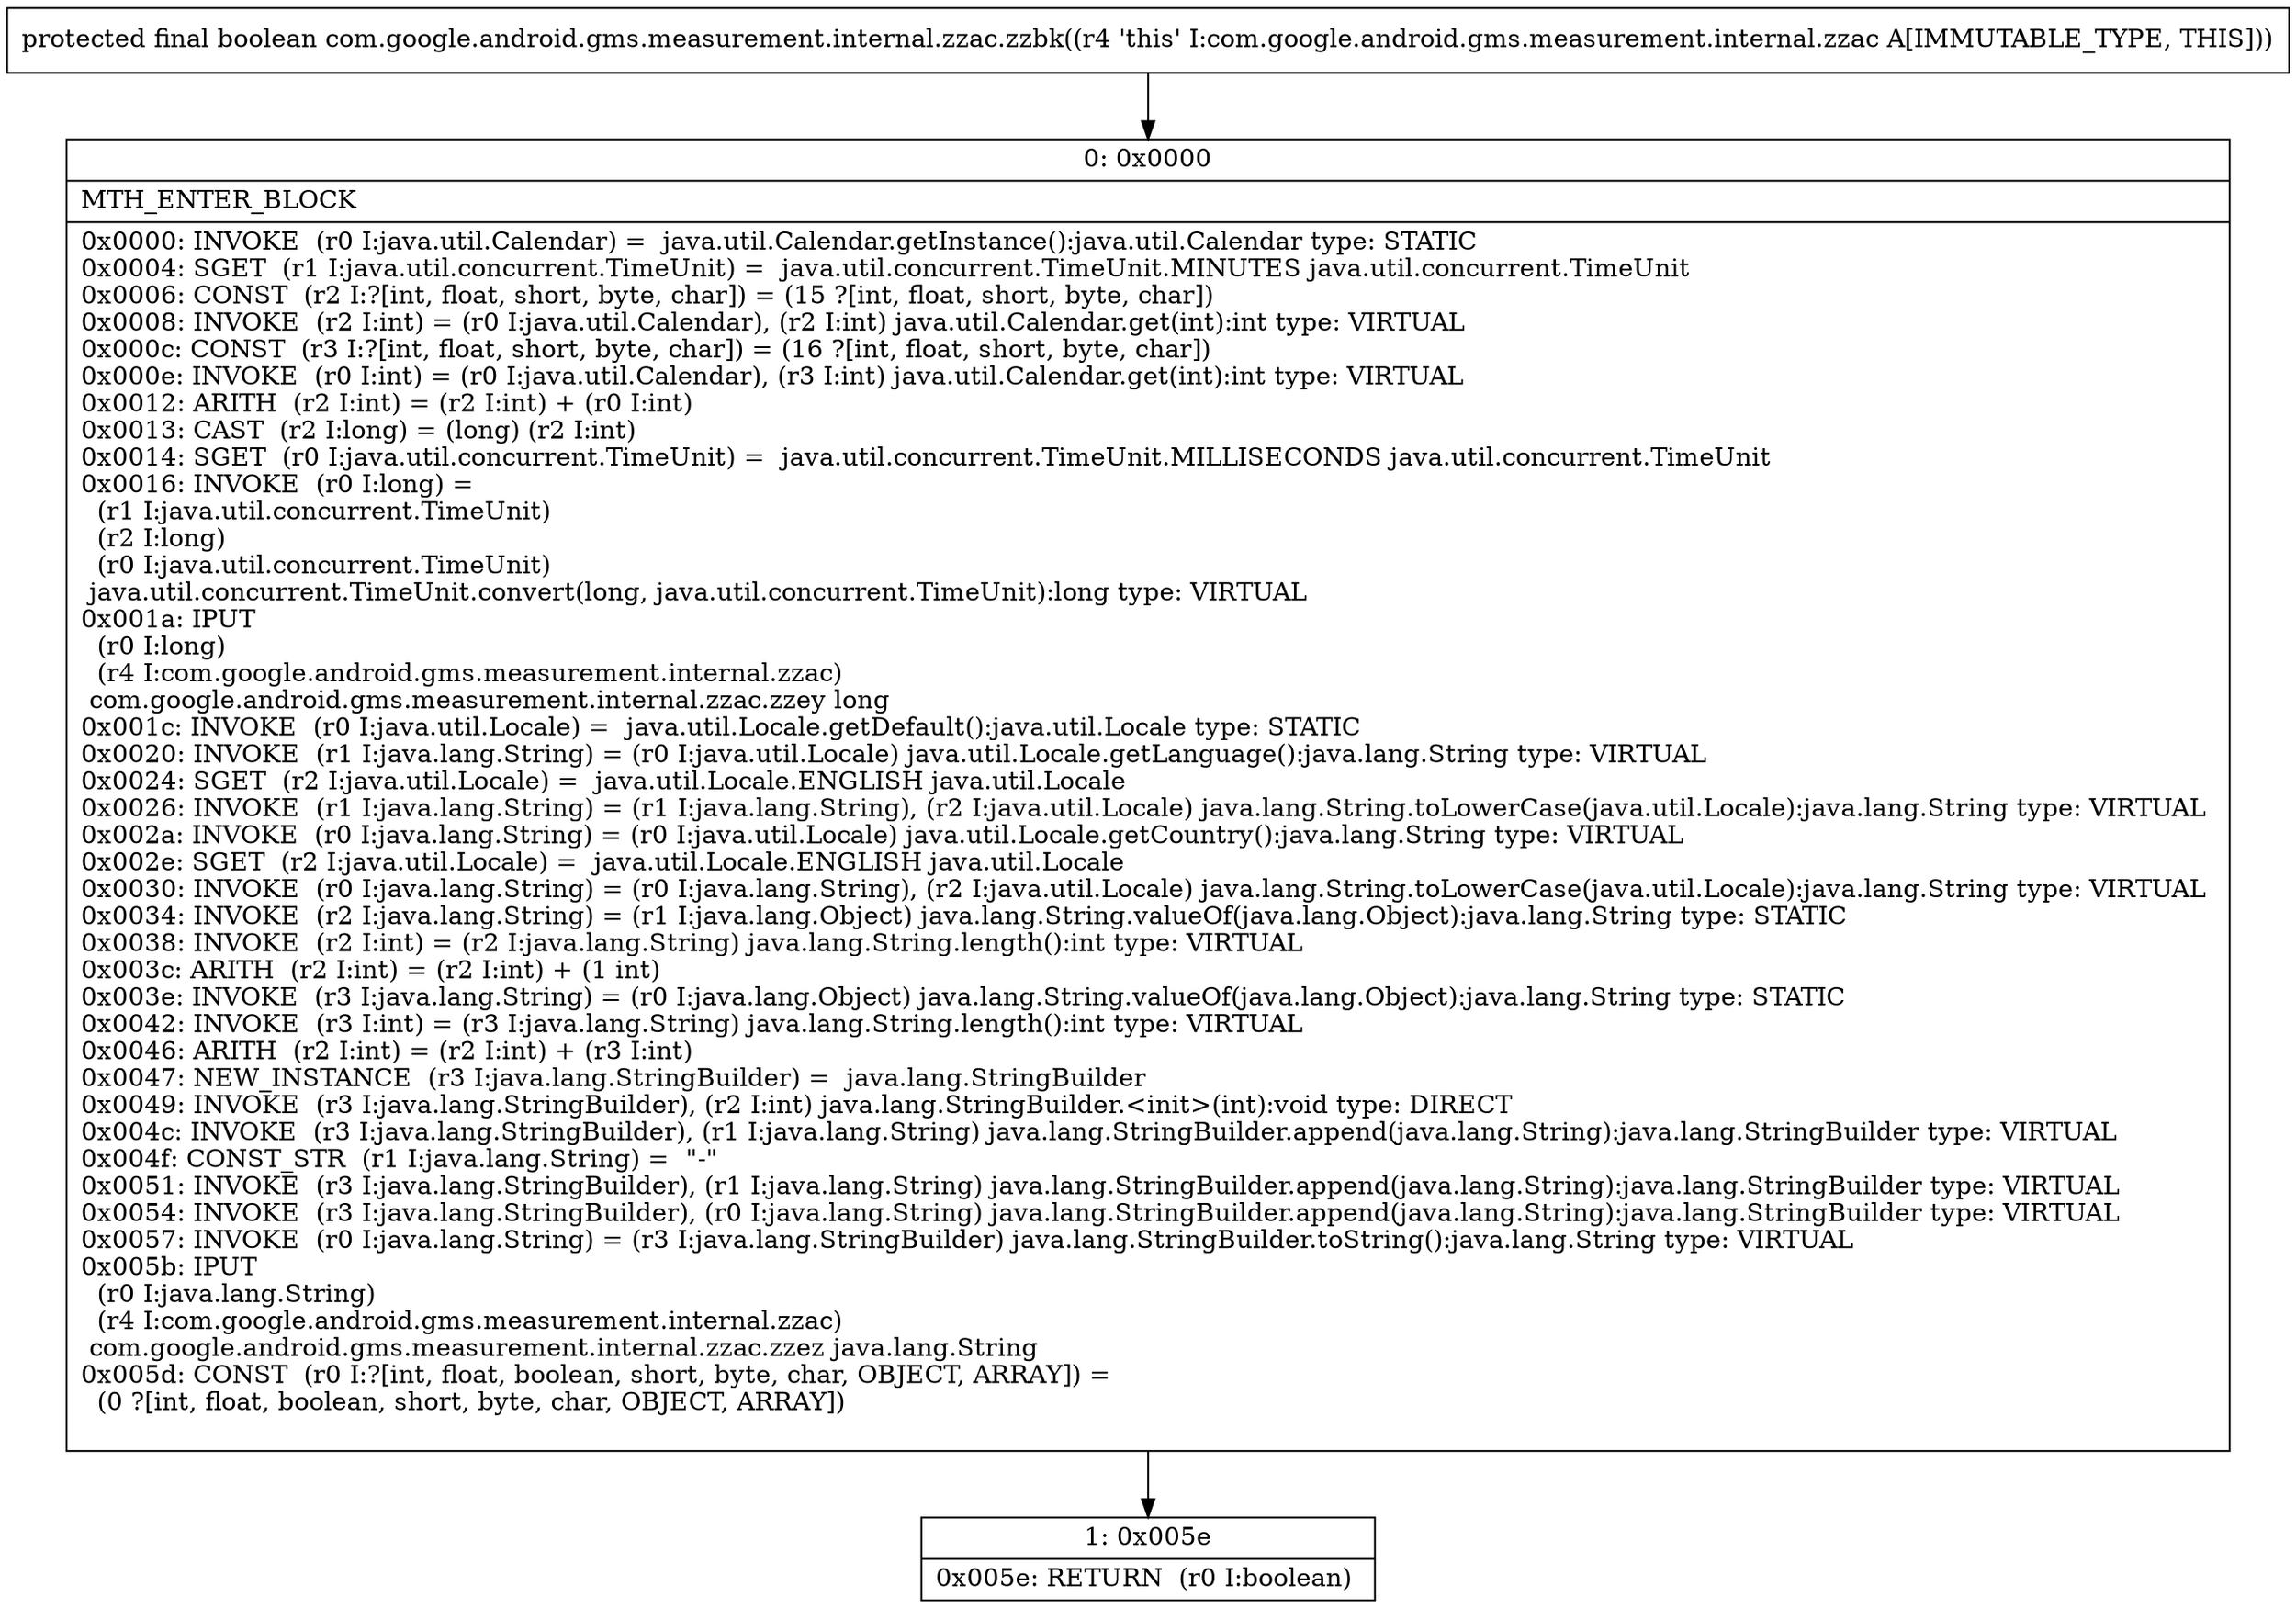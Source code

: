digraph "CFG forcom.google.android.gms.measurement.internal.zzac.zzbk()Z" {
Node_0 [shape=record,label="{0\:\ 0x0000|MTH_ENTER_BLOCK\l|0x0000: INVOKE  (r0 I:java.util.Calendar) =  java.util.Calendar.getInstance():java.util.Calendar type: STATIC \l0x0004: SGET  (r1 I:java.util.concurrent.TimeUnit) =  java.util.concurrent.TimeUnit.MINUTES java.util.concurrent.TimeUnit \l0x0006: CONST  (r2 I:?[int, float, short, byte, char]) = (15 ?[int, float, short, byte, char]) \l0x0008: INVOKE  (r2 I:int) = (r0 I:java.util.Calendar), (r2 I:int) java.util.Calendar.get(int):int type: VIRTUAL \l0x000c: CONST  (r3 I:?[int, float, short, byte, char]) = (16 ?[int, float, short, byte, char]) \l0x000e: INVOKE  (r0 I:int) = (r0 I:java.util.Calendar), (r3 I:int) java.util.Calendar.get(int):int type: VIRTUAL \l0x0012: ARITH  (r2 I:int) = (r2 I:int) + (r0 I:int) \l0x0013: CAST  (r2 I:long) = (long) (r2 I:int) \l0x0014: SGET  (r0 I:java.util.concurrent.TimeUnit) =  java.util.concurrent.TimeUnit.MILLISECONDS java.util.concurrent.TimeUnit \l0x0016: INVOKE  (r0 I:long) = \l  (r1 I:java.util.concurrent.TimeUnit)\l  (r2 I:long)\l  (r0 I:java.util.concurrent.TimeUnit)\l java.util.concurrent.TimeUnit.convert(long, java.util.concurrent.TimeUnit):long type: VIRTUAL \l0x001a: IPUT  \l  (r0 I:long)\l  (r4 I:com.google.android.gms.measurement.internal.zzac)\l com.google.android.gms.measurement.internal.zzac.zzey long \l0x001c: INVOKE  (r0 I:java.util.Locale) =  java.util.Locale.getDefault():java.util.Locale type: STATIC \l0x0020: INVOKE  (r1 I:java.lang.String) = (r0 I:java.util.Locale) java.util.Locale.getLanguage():java.lang.String type: VIRTUAL \l0x0024: SGET  (r2 I:java.util.Locale) =  java.util.Locale.ENGLISH java.util.Locale \l0x0026: INVOKE  (r1 I:java.lang.String) = (r1 I:java.lang.String), (r2 I:java.util.Locale) java.lang.String.toLowerCase(java.util.Locale):java.lang.String type: VIRTUAL \l0x002a: INVOKE  (r0 I:java.lang.String) = (r0 I:java.util.Locale) java.util.Locale.getCountry():java.lang.String type: VIRTUAL \l0x002e: SGET  (r2 I:java.util.Locale) =  java.util.Locale.ENGLISH java.util.Locale \l0x0030: INVOKE  (r0 I:java.lang.String) = (r0 I:java.lang.String), (r2 I:java.util.Locale) java.lang.String.toLowerCase(java.util.Locale):java.lang.String type: VIRTUAL \l0x0034: INVOKE  (r2 I:java.lang.String) = (r1 I:java.lang.Object) java.lang.String.valueOf(java.lang.Object):java.lang.String type: STATIC \l0x0038: INVOKE  (r2 I:int) = (r2 I:java.lang.String) java.lang.String.length():int type: VIRTUAL \l0x003c: ARITH  (r2 I:int) = (r2 I:int) + (1 int) \l0x003e: INVOKE  (r3 I:java.lang.String) = (r0 I:java.lang.Object) java.lang.String.valueOf(java.lang.Object):java.lang.String type: STATIC \l0x0042: INVOKE  (r3 I:int) = (r3 I:java.lang.String) java.lang.String.length():int type: VIRTUAL \l0x0046: ARITH  (r2 I:int) = (r2 I:int) + (r3 I:int) \l0x0047: NEW_INSTANCE  (r3 I:java.lang.StringBuilder) =  java.lang.StringBuilder \l0x0049: INVOKE  (r3 I:java.lang.StringBuilder), (r2 I:int) java.lang.StringBuilder.\<init\>(int):void type: DIRECT \l0x004c: INVOKE  (r3 I:java.lang.StringBuilder), (r1 I:java.lang.String) java.lang.StringBuilder.append(java.lang.String):java.lang.StringBuilder type: VIRTUAL \l0x004f: CONST_STR  (r1 I:java.lang.String) =  \"\-\" \l0x0051: INVOKE  (r3 I:java.lang.StringBuilder), (r1 I:java.lang.String) java.lang.StringBuilder.append(java.lang.String):java.lang.StringBuilder type: VIRTUAL \l0x0054: INVOKE  (r3 I:java.lang.StringBuilder), (r0 I:java.lang.String) java.lang.StringBuilder.append(java.lang.String):java.lang.StringBuilder type: VIRTUAL \l0x0057: INVOKE  (r0 I:java.lang.String) = (r3 I:java.lang.StringBuilder) java.lang.StringBuilder.toString():java.lang.String type: VIRTUAL \l0x005b: IPUT  \l  (r0 I:java.lang.String)\l  (r4 I:com.google.android.gms.measurement.internal.zzac)\l com.google.android.gms.measurement.internal.zzac.zzez java.lang.String \l0x005d: CONST  (r0 I:?[int, float, boolean, short, byte, char, OBJECT, ARRAY]) = \l  (0 ?[int, float, boolean, short, byte, char, OBJECT, ARRAY])\l \l}"];
Node_1 [shape=record,label="{1\:\ 0x005e|0x005e: RETURN  (r0 I:boolean) \l}"];
MethodNode[shape=record,label="{protected final boolean com.google.android.gms.measurement.internal.zzac.zzbk((r4 'this' I:com.google.android.gms.measurement.internal.zzac A[IMMUTABLE_TYPE, THIS])) }"];
MethodNode -> Node_0;
Node_0 -> Node_1;
}

